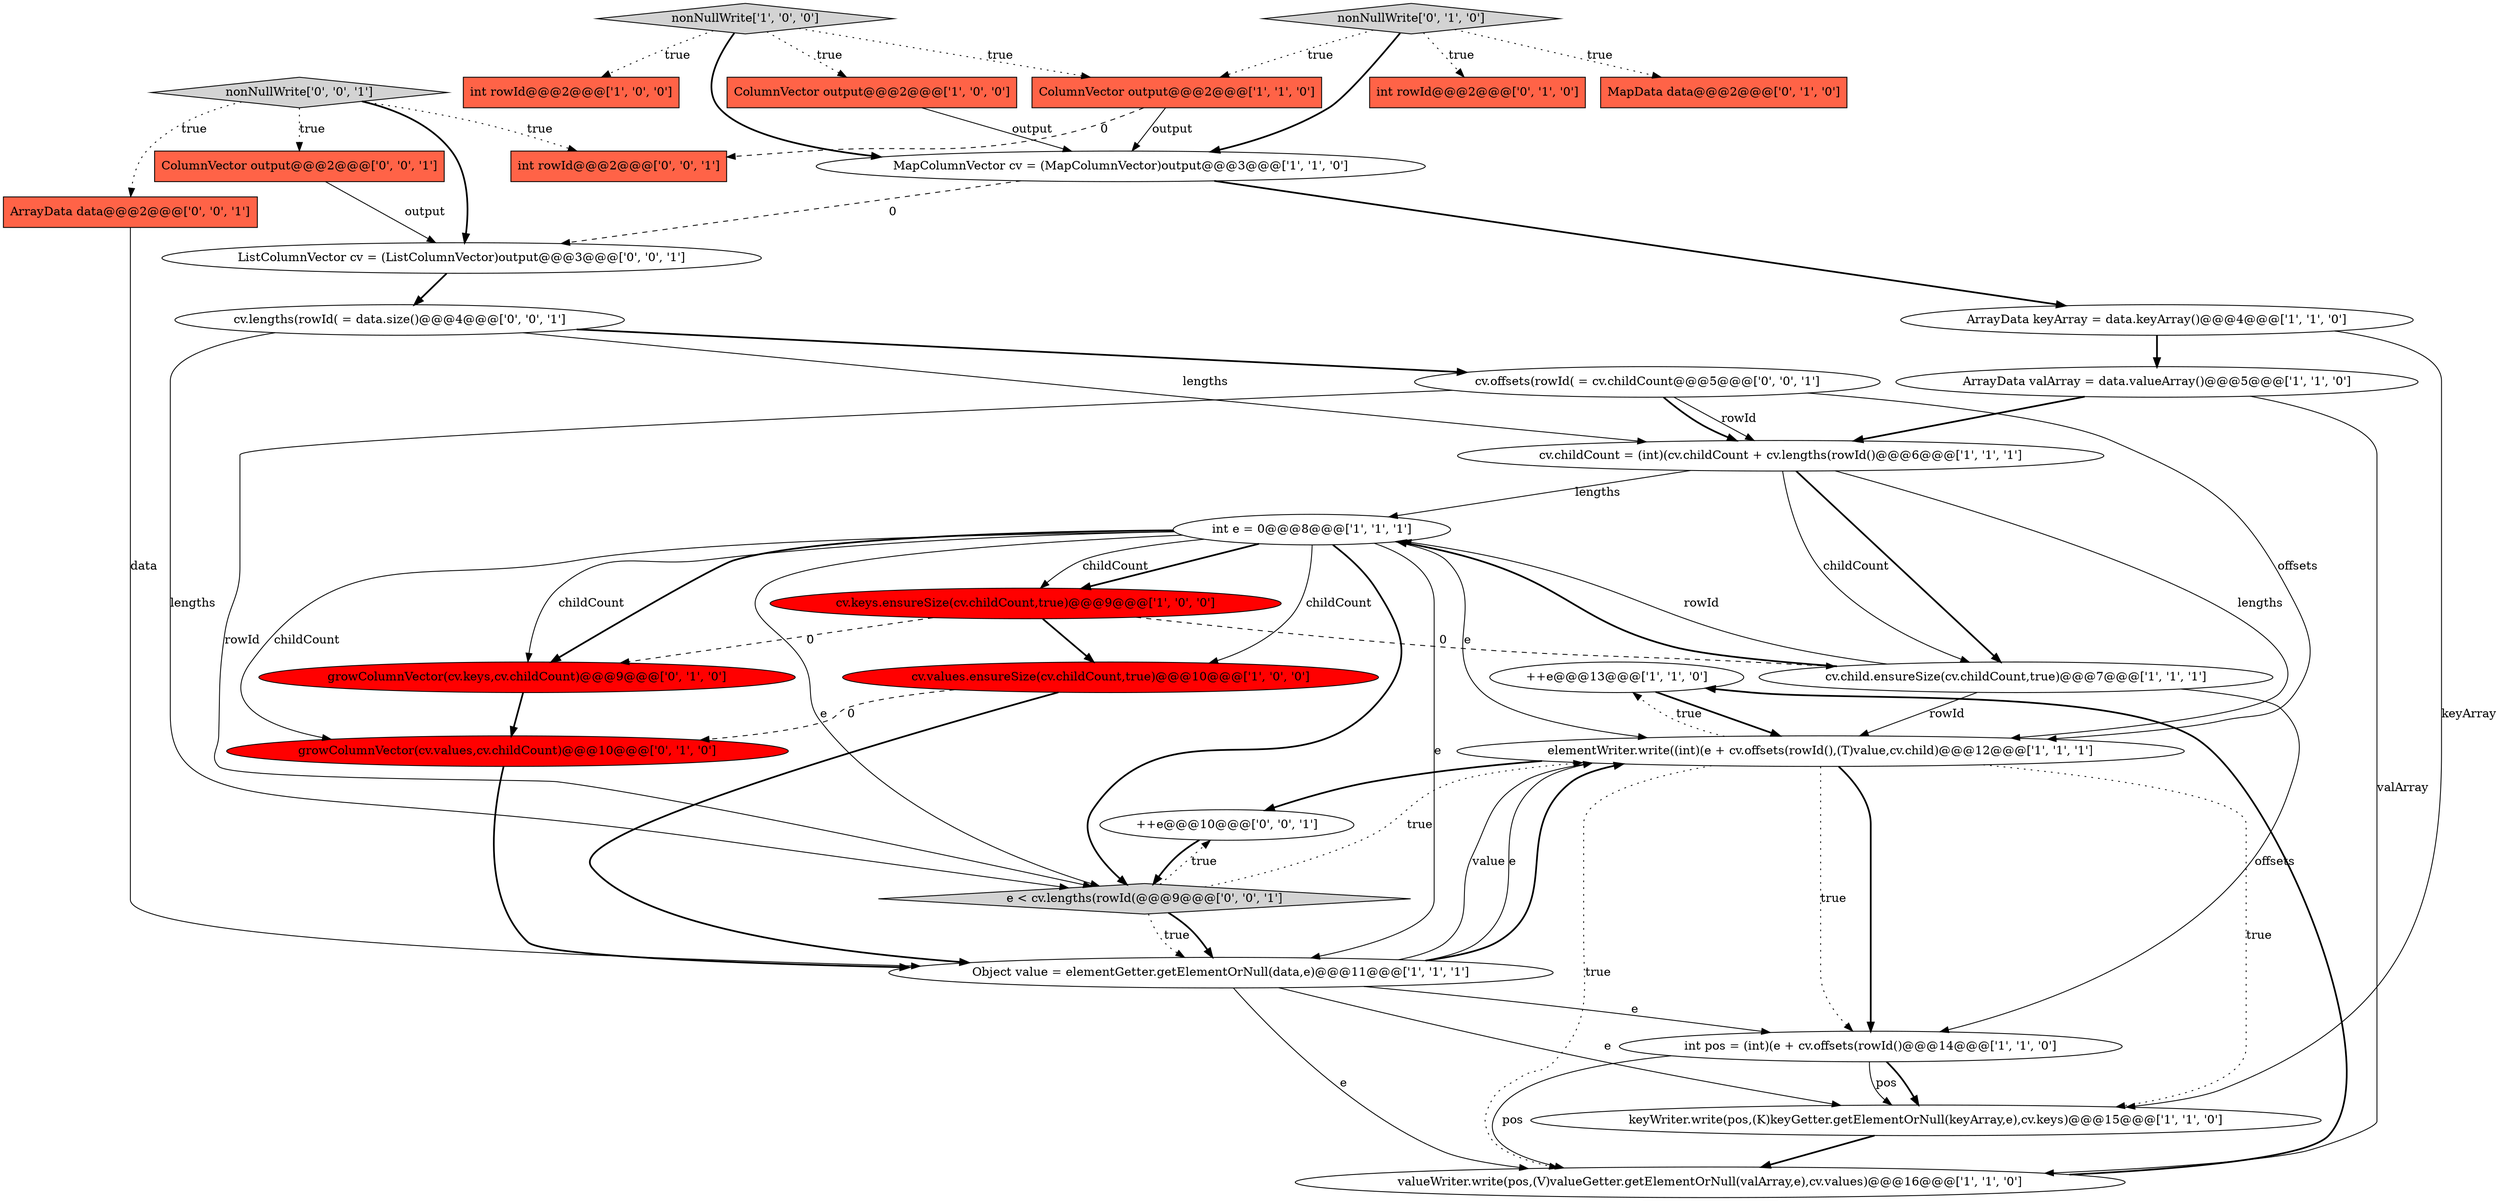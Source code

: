 digraph {
4 [style = filled, label = "++e@@@13@@@['1', '1', '0']", fillcolor = white, shape = ellipse image = "AAA0AAABBB1BBB"];
24 [style = filled, label = "cv.offsets(rowId( = cv.childCount@@@5@@@['0', '0', '1']", fillcolor = white, shape = ellipse image = "AAA0AAABBB3BBB"];
10 [style = filled, label = "int e = 0@@@8@@@['1', '1', '1']", fillcolor = white, shape = ellipse image = "AAA0AAABBB1BBB"];
20 [style = filled, label = "int rowId@@@2@@@['0', '1', '0']", fillcolor = tomato, shape = box image = "AAA0AAABBB2BBB"];
18 [style = filled, label = "MapData data@@@2@@@['0', '1', '0']", fillcolor = tomato, shape = box image = "AAA0AAABBB2BBB"];
16 [style = filled, label = "Object value = elementGetter.getElementOrNull(data,e)@@@11@@@['1', '1', '1']", fillcolor = white, shape = ellipse image = "AAA0AAABBB1BBB"];
28 [style = filled, label = "int rowId@@@2@@@['0', '0', '1']", fillcolor = tomato, shape = box image = "AAA0AAABBB3BBB"];
15 [style = filled, label = "cv.childCount = (int)(cv.childCount + cv.lengths(rowId()@@@6@@@['1', '1', '1']", fillcolor = white, shape = ellipse image = "AAA0AAABBB1BBB"];
29 [style = filled, label = "nonNullWrite['0', '0', '1']", fillcolor = lightgray, shape = diamond image = "AAA0AAABBB3BBB"];
2 [style = filled, label = "cv.values.ensureSize(cv.childCount,true)@@@10@@@['1', '0', '0']", fillcolor = red, shape = ellipse image = "AAA1AAABBB1BBB"];
14 [style = filled, label = "cv.keys.ensureSize(cv.childCount,true)@@@9@@@['1', '0', '0']", fillcolor = red, shape = ellipse image = "AAA1AAABBB1BBB"];
12 [style = filled, label = "ColumnVector output@@@2@@@['1', '1', '0']", fillcolor = tomato, shape = box image = "AAA0AAABBB1BBB"];
22 [style = filled, label = "growColumnVector(cv.keys,cv.childCount)@@@9@@@['0', '1', '0']", fillcolor = red, shape = ellipse image = "AAA1AAABBB2BBB"];
23 [style = filled, label = "ColumnVector output@@@2@@@['0', '0', '1']", fillcolor = tomato, shape = box image = "AAA0AAABBB3BBB"];
9 [style = filled, label = "ColumnVector output@@@2@@@['1', '0', '0']", fillcolor = tomato, shape = box image = "AAA0AAABBB1BBB"];
19 [style = filled, label = "nonNullWrite['0', '1', '0']", fillcolor = lightgray, shape = diamond image = "AAA0AAABBB2BBB"];
25 [style = filled, label = "e < cv.lengths(rowId(@@@9@@@['0', '0', '1']", fillcolor = lightgray, shape = diamond image = "AAA0AAABBB3BBB"];
30 [style = filled, label = "ListColumnVector cv = (ListColumnVector)output@@@3@@@['0', '0', '1']", fillcolor = white, shape = ellipse image = "AAA0AAABBB3BBB"];
27 [style = filled, label = "++e@@@10@@@['0', '0', '1']", fillcolor = white, shape = ellipse image = "AAA0AAABBB3BBB"];
5 [style = filled, label = "ArrayData keyArray = data.keyArray()@@@4@@@['1', '1', '0']", fillcolor = white, shape = ellipse image = "AAA0AAABBB1BBB"];
13 [style = filled, label = "elementWriter.write((int)(e + cv.offsets(rowId(),(T)value,cv.child)@@@12@@@['1', '1', '1']", fillcolor = white, shape = ellipse image = "AAA0AAABBB1BBB"];
17 [style = filled, label = "keyWriter.write(pos,(K)keyGetter.getElementOrNull(keyArray,e),cv.keys)@@@15@@@['1', '1', '0']", fillcolor = white, shape = ellipse image = "AAA0AAABBB1BBB"];
11 [style = filled, label = "ArrayData valArray = data.valueArray()@@@5@@@['1', '1', '0']", fillcolor = white, shape = ellipse image = "AAA0AAABBB1BBB"];
3 [style = filled, label = "int rowId@@@2@@@['1', '0', '0']", fillcolor = tomato, shape = box image = "AAA0AAABBB1BBB"];
21 [style = filled, label = "growColumnVector(cv.values,cv.childCount)@@@10@@@['0', '1', '0']", fillcolor = red, shape = ellipse image = "AAA1AAABBB2BBB"];
6 [style = filled, label = "cv.child.ensureSize(cv.childCount,true)@@@7@@@['1', '1', '1']", fillcolor = white, shape = ellipse image = "AAA0AAABBB1BBB"];
8 [style = filled, label = "valueWriter.write(pos,(V)valueGetter.getElementOrNull(valArray,e),cv.values)@@@16@@@['1', '1', '0']", fillcolor = white, shape = ellipse image = "AAA0AAABBB1BBB"];
0 [style = filled, label = "int pos = (int)(e + cv.offsets(rowId()@@@14@@@['1', '1', '0']", fillcolor = white, shape = ellipse image = "AAA0AAABBB1BBB"];
7 [style = filled, label = "MapColumnVector cv = (MapColumnVector)output@@@3@@@['1', '1', '0']", fillcolor = white, shape = ellipse image = "AAA0AAABBB1BBB"];
26 [style = filled, label = "ArrayData data@@@2@@@['0', '0', '1']", fillcolor = tomato, shape = box image = "AAA0AAABBB3BBB"];
1 [style = filled, label = "nonNullWrite['1', '0', '0']", fillcolor = lightgray, shape = diamond image = "AAA0AAABBB1BBB"];
31 [style = filled, label = "cv.lengths(rowId( = data.size()@@@4@@@['0', '0', '1']", fillcolor = white, shape = ellipse image = "AAA0AAABBB3BBB"];
10->22 [style = bold, label=""];
17->8 [style = bold, label=""];
31->15 [style = solid, label="lengths"];
26->16 [style = solid, label="data"];
16->13 [style = solid, label="e"];
16->17 [style = solid, label="e"];
0->8 [style = solid, label="pos"];
16->13 [style = bold, label=""];
13->17 [style = dotted, label="true"];
10->13 [style = solid, label="e"];
11->8 [style = solid, label="valArray"];
25->16 [style = dotted, label="true"];
14->6 [style = dashed, label="0"];
16->8 [style = solid, label="e"];
29->30 [style = bold, label=""];
10->14 [style = bold, label=""];
0->17 [style = bold, label=""];
19->20 [style = dotted, label="true"];
31->24 [style = bold, label=""];
5->17 [style = solid, label="keyArray"];
4->13 [style = bold, label=""];
10->25 [style = solid, label="e"];
10->21 [style = solid, label="childCount"];
31->25 [style = solid, label="lengths"];
22->21 [style = bold, label=""];
19->18 [style = dotted, label="true"];
19->12 [style = dotted, label="true"];
14->22 [style = dashed, label="0"];
15->6 [style = bold, label=""];
15->6 [style = solid, label="childCount"];
29->23 [style = dotted, label="true"];
25->13 [style = dotted, label="true"];
15->13 [style = solid, label="lengths"];
25->16 [style = bold, label=""];
29->26 [style = dotted, label="true"];
1->7 [style = bold, label=""];
10->16 [style = solid, label="e"];
11->15 [style = bold, label=""];
1->3 [style = dotted, label="true"];
6->13 [style = solid, label="rowId"];
10->14 [style = solid, label="childCount"];
10->2 [style = solid, label="childCount"];
24->15 [style = solid, label="rowId"];
7->5 [style = bold, label=""];
13->27 [style = bold, label=""];
24->25 [style = solid, label="rowId"];
16->0 [style = solid, label="e"];
29->28 [style = dotted, label="true"];
2->21 [style = dashed, label="0"];
10->25 [style = bold, label=""];
13->0 [style = dotted, label="true"];
30->31 [style = bold, label=""];
13->8 [style = dotted, label="true"];
12->28 [style = dashed, label="0"];
6->10 [style = bold, label=""];
1->9 [style = dotted, label="true"];
1->12 [style = dotted, label="true"];
7->30 [style = dashed, label="0"];
0->17 [style = solid, label="pos"];
6->10 [style = solid, label="rowId"];
6->0 [style = solid, label="offsets"];
10->22 [style = solid, label="childCount"];
21->16 [style = bold, label=""];
12->7 [style = solid, label="output"];
13->0 [style = bold, label=""];
5->11 [style = bold, label=""];
14->2 [style = bold, label=""];
8->4 [style = bold, label=""];
24->13 [style = solid, label="offsets"];
25->27 [style = dotted, label="true"];
15->10 [style = solid, label="lengths"];
19->7 [style = bold, label=""];
27->25 [style = bold, label=""];
13->4 [style = dotted, label="true"];
23->30 [style = solid, label="output"];
16->13 [style = solid, label="value"];
9->7 [style = solid, label="output"];
24->15 [style = bold, label=""];
2->16 [style = bold, label=""];
}
